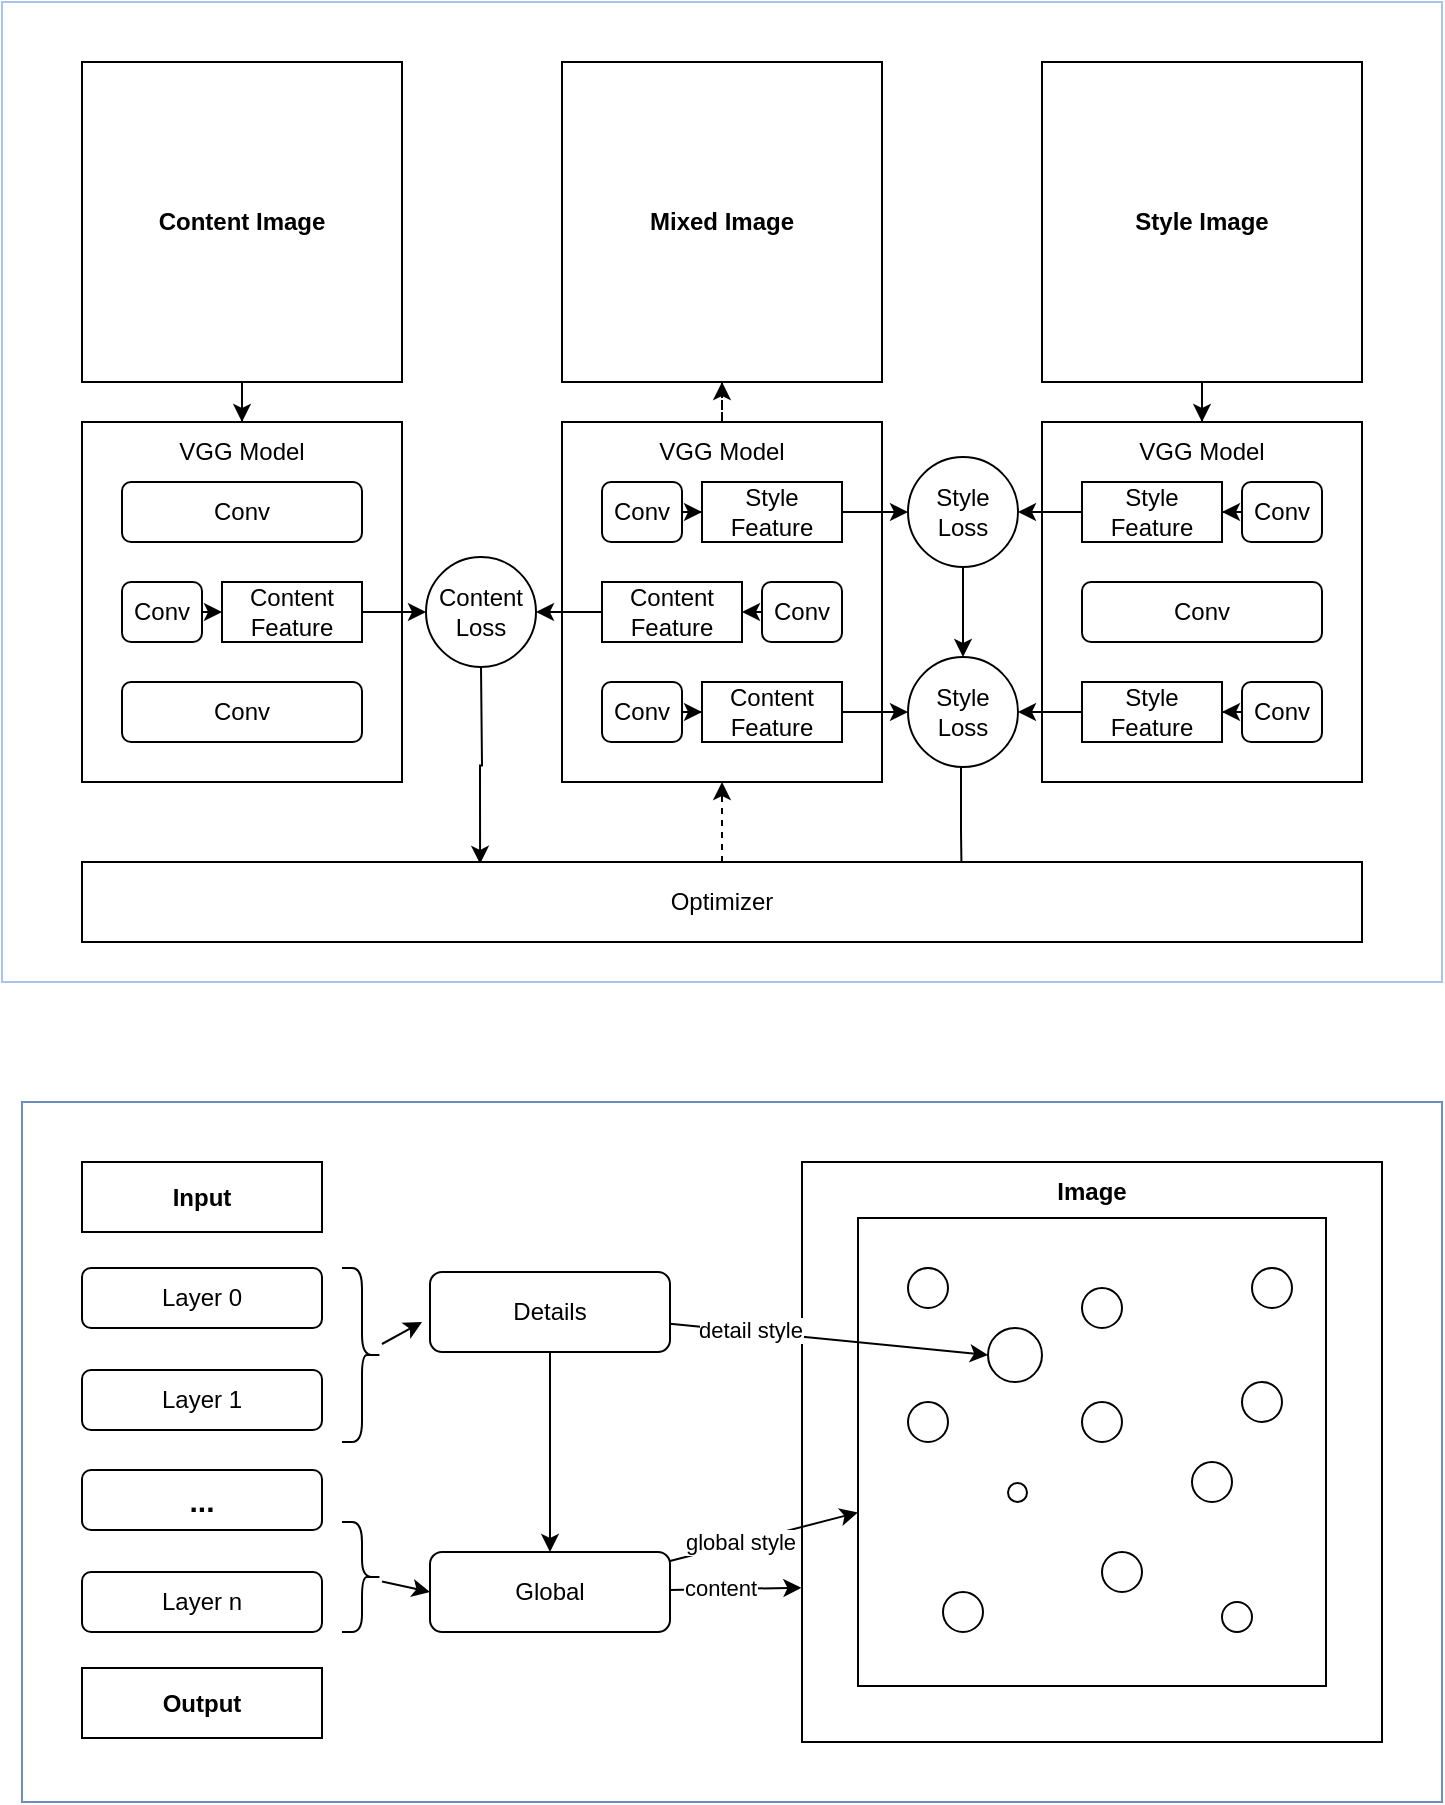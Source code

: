 <mxfile version="19.0.1" type="github">
  <diagram id="yqGWERbO555hpLCJ-JrG" name="Page-1">
    <mxGraphModel dx="981" dy="1695" grid="1" gridSize="10" guides="1" tooltips="1" connect="1" arrows="1" fold="1" page="1" pageScale="1" pageWidth="827" pageHeight="1169" math="0" shadow="0">
      <root>
        <mxCell id="0" />
        <mxCell id="1" parent="0" />
        <mxCell id="RNRMyxzMdMKmxtu0ftvV-38" value="" style="rounded=0;whiteSpace=wrap;html=1;fontSize=15;fillColor=#FFFFFF;strokeColor=#6c8ebf;" vertex="1" parent="1">
          <mxGeometry x="90" y="500" width="710" height="350" as="geometry" />
        </mxCell>
        <mxCell id="4FDiAa1K9qMOJ3eqF62x-72" value="" style="rounded=0;whiteSpace=wrap;html=1;strokeColor=#A9C4EB;fillColor=#FFFFFF;" parent="1" vertex="1">
          <mxGeometry x="80" y="-50" width="720" height="490" as="geometry" />
        </mxCell>
        <mxCell id="4FDiAa1K9qMOJ3eqF62x-71" style="edgeStyle=orthogonalEdgeStyle;rounded=0;orthogonalLoop=1;jettySize=auto;html=1;entryX=0.5;entryY=1;entryDx=0;entryDy=0;dashed=1;" parent="1" source="4FDiAa1K9qMOJ3eqF62x-8" target="4FDiAa1K9qMOJ3eqF62x-66" edge="1">
          <mxGeometry relative="1" as="geometry" />
        </mxCell>
        <mxCell id="4FDiAa1K9qMOJ3eqF62x-8" value="" style="rounded=0;whiteSpace=wrap;html=1;" parent="1" vertex="1">
          <mxGeometry x="360" y="160" width="160" height="180" as="geometry" />
        </mxCell>
        <mxCell id="4FDiAa1K9qMOJ3eqF62x-9" value="VGG Model" style="text;html=1;strokeColor=none;fillColor=none;align=center;verticalAlign=middle;whiteSpace=wrap;rounded=0;" parent="1" vertex="1">
          <mxGeometry x="395" y="160" width="90" height="30" as="geometry" />
        </mxCell>
        <mxCell id="4FDiAa1K9qMOJ3eqF62x-19" value="" style="edgeStyle=orthogonalEdgeStyle;rounded=0;orthogonalLoop=1;jettySize=auto;html=1;" parent="1" source="4FDiAa1K9qMOJ3eqF62x-10" target="4FDiAa1K9qMOJ3eqF62x-15" edge="1">
          <mxGeometry relative="1" as="geometry" />
        </mxCell>
        <mxCell id="4FDiAa1K9qMOJ3eqF62x-10" value="Conv" style="rounded=1;whiteSpace=wrap;html=1;" parent="1" vertex="1">
          <mxGeometry x="380" y="190" width="40" height="30" as="geometry" />
        </mxCell>
        <mxCell id="4FDiAa1K9qMOJ3eqF62x-30" value="" style="edgeStyle=orthogonalEdgeStyle;rounded=0;orthogonalLoop=1;jettySize=auto;html=1;entryX=1;entryY=0.5;entryDx=0;entryDy=0;" parent="1" source="4FDiAa1K9qMOJ3eqF62x-11" target="4FDiAa1K9qMOJ3eqF62x-14" edge="1">
          <mxGeometry relative="1" as="geometry">
            <mxPoint x="350" y="255" as="targetPoint" />
          </mxGeometry>
        </mxCell>
        <mxCell id="4FDiAa1K9qMOJ3eqF62x-11" value="Content Feature" style="rounded=0;whiteSpace=wrap;html=1;" parent="1" vertex="1">
          <mxGeometry x="380" y="240" width="70" height="30" as="geometry" />
        </mxCell>
        <mxCell id="4FDiAa1K9qMOJ3eqF62x-24" value="" style="edgeStyle=orthogonalEdgeStyle;rounded=0;orthogonalLoop=1;jettySize=auto;html=1;" parent="1" source="4FDiAa1K9qMOJ3eqF62x-12" edge="1">
          <mxGeometry relative="1" as="geometry">
            <mxPoint x="450" y="255" as="targetPoint" />
            <Array as="points">
              <mxPoint x="460" y="255" />
              <mxPoint x="460" y="255" />
            </Array>
          </mxGeometry>
        </mxCell>
        <mxCell id="4FDiAa1K9qMOJ3eqF62x-12" value="Conv" style="rounded=1;whiteSpace=wrap;html=1;" parent="1" vertex="1">
          <mxGeometry x="460" y="240" width="40" height="30" as="geometry" />
        </mxCell>
        <mxCell id="4FDiAa1K9qMOJ3eqF62x-25" value="" style="edgeStyle=orthogonalEdgeStyle;rounded=0;orthogonalLoop=1;jettySize=auto;html=1;" parent="1" source="4FDiAa1K9qMOJ3eqF62x-13" target="4FDiAa1K9qMOJ3eqF62x-16" edge="1">
          <mxGeometry relative="1" as="geometry" />
        </mxCell>
        <mxCell id="4FDiAa1K9qMOJ3eqF62x-13" value="Conv" style="rounded=1;whiteSpace=wrap;html=1;" parent="1" vertex="1">
          <mxGeometry x="380" y="290" width="40" height="30" as="geometry" />
        </mxCell>
        <mxCell id="4FDiAa1K9qMOJ3eqF62x-60" style="edgeStyle=orthogonalEdgeStyle;rounded=0;orthogonalLoop=1;jettySize=auto;html=1;entryX=0.311;entryY=0.023;entryDx=0;entryDy=0;entryPerimeter=0;" parent="1" target="4FDiAa1K9qMOJ3eqF62x-59" edge="1">
          <mxGeometry relative="1" as="geometry">
            <mxPoint x="319.5" y="282.5" as="sourcePoint" />
            <mxPoint x="317.12" y="398.68" as="targetPoint" />
          </mxGeometry>
        </mxCell>
        <mxCell id="4FDiAa1K9qMOJ3eqF62x-14" value="Content Loss" style="ellipse;whiteSpace=wrap;html=1;aspect=fixed;" parent="1" vertex="1">
          <mxGeometry x="292" y="227.5" width="55" height="55" as="geometry" />
        </mxCell>
        <mxCell id="4FDiAa1K9qMOJ3eqF62x-28" style="edgeStyle=orthogonalEdgeStyle;rounded=0;orthogonalLoop=1;jettySize=auto;html=1;entryX=0;entryY=0.5;entryDx=0;entryDy=0;" parent="1" source="4FDiAa1K9qMOJ3eqF62x-15" target="4FDiAa1K9qMOJ3eqF62x-26" edge="1">
          <mxGeometry relative="1" as="geometry">
            <mxPoint x="530" y="206" as="targetPoint" />
          </mxGeometry>
        </mxCell>
        <mxCell id="4FDiAa1K9qMOJ3eqF62x-15" value="Style Feature" style="rounded=0;whiteSpace=wrap;html=1;" parent="1" vertex="1">
          <mxGeometry x="430" y="190" width="70" height="30" as="geometry" />
        </mxCell>
        <mxCell id="4FDiAa1K9qMOJ3eqF62x-29" style="edgeStyle=orthogonalEdgeStyle;rounded=0;orthogonalLoop=1;jettySize=auto;html=1;entryX=0;entryY=0.5;entryDx=0;entryDy=0;" parent="1" source="4FDiAa1K9qMOJ3eqF62x-16" target="4FDiAa1K9qMOJ3eqF62x-27" edge="1">
          <mxGeometry relative="1" as="geometry">
            <mxPoint x="545" y="305" as="targetPoint" />
          </mxGeometry>
        </mxCell>
        <mxCell id="4FDiAa1K9qMOJ3eqF62x-16" value="Content Feature" style="rounded=0;whiteSpace=wrap;html=1;" parent="1" vertex="1">
          <mxGeometry x="430" y="290" width="70" height="30" as="geometry" />
        </mxCell>
        <mxCell id="4FDiAa1K9qMOJ3eqF62x-61" style="edgeStyle=orthogonalEdgeStyle;rounded=0;orthogonalLoop=1;jettySize=auto;html=1;entryX=0.5;entryY=0;entryDx=0;entryDy=0;" parent="1" source="4FDiAa1K9qMOJ3eqF62x-26" target="4FDiAa1K9qMOJ3eqF62x-27" edge="1">
          <mxGeometry relative="1" as="geometry" />
        </mxCell>
        <mxCell id="4FDiAa1K9qMOJ3eqF62x-26" value="Style Loss" style="ellipse;whiteSpace=wrap;html=1;aspect=fixed;" parent="1" vertex="1">
          <mxGeometry x="533" y="177.5" width="55" height="55" as="geometry" />
        </mxCell>
        <mxCell id="4FDiAa1K9qMOJ3eqF62x-62" style="edgeStyle=orthogonalEdgeStyle;rounded=0;orthogonalLoop=1;jettySize=auto;html=1;entryX=0.689;entryY=-0.046;entryDx=0;entryDy=0;entryPerimeter=0;" parent="1" edge="1">
          <mxGeometry relative="1" as="geometry">
            <mxPoint x="559.5" y="332.5" as="sourcePoint" />
            <mxPoint x="559.96" y="398.16" as="targetPoint" />
            <Array as="points">
              <mxPoint x="560" y="365" />
            </Array>
          </mxGeometry>
        </mxCell>
        <mxCell id="4FDiAa1K9qMOJ3eqF62x-27" value="Style Loss" style="ellipse;whiteSpace=wrap;html=1;aspect=fixed;" parent="1" vertex="1">
          <mxGeometry x="533" y="277.5" width="55" height="55" as="geometry" />
        </mxCell>
        <mxCell id="4FDiAa1K9qMOJ3eqF62x-33" value="" style="rounded=0;whiteSpace=wrap;html=1;" parent="1" vertex="1">
          <mxGeometry x="600" y="160" width="160" height="180" as="geometry" />
        </mxCell>
        <mxCell id="4FDiAa1K9qMOJ3eqF62x-34" value="VGG Model" style="text;html=1;strokeColor=none;fillColor=none;align=center;verticalAlign=middle;whiteSpace=wrap;rounded=0;" parent="1" vertex="1">
          <mxGeometry x="635" y="160" width="90" height="30" as="geometry" />
        </mxCell>
        <mxCell id="4FDiAa1K9qMOJ3eqF62x-35" value="" style="edgeStyle=orthogonalEdgeStyle;rounded=0;orthogonalLoop=1;jettySize=auto;html=1;entryX=1;entryY=0.5;entryDx=0;entryDy=0;" parent="1" source="4FDiAa1K9qMOJ3eqF62x-36" target="4FDiAa1K9qMOJ3eqF62x-44" edge="1">
          <mxGeometry relative="1" as="geometry">
            <mxPoint x="700" y="205" as="targetPoint" />
          </mxGeometry>
        </mxCell>
        <mxCell id="4FDiAa1K9qMOJ3eqF62x-36" value="Conv" style="rounded=1;whiteSpace=wrap;html=1;" parent="1" vertex="1">
          <mxGeometry x="700" y="190" width="40" height="30" as="geometry" />
        </mxCell>
        <mxCell id="4FDiAa1K9qMOJ3eqF62x-40" value="Conv" style="rounded=1;whiteSpace=wrap;html=1;" parent="1" vertex="1">
          <mxGeometry x="620" y="240" width="120" height="30" as="geometry" />
        </mxCell>
        <mxCell id="4FDiAa1K9qMOJ3eqF62x-51" value="" style="edgeStyle=orthogonalEdgeStyle;rounded=0;orthogonalLoop=1;jettySize=auto;html=1;" parent="1" source="4FDiAa1K9qMOJ3eqF62x-44" target="4FDiAa1K9qMOJ3eqF62x-26" edge="1">
          <mxGeometry relative="1" as="geometry" />
        </mxCell>
        <mxCell id="4FDiAa1K9qMOJ3eqF62x-44" value="Style Feature" style="rounded=0;whiteSpace=wrap;html=1;" parent="1" vertex="1">
          <mxGeometry x="620" y="190" width="70" height="30" as="geometry" />
        </mxCell>
        <mxCell id="4FDiAa1K9qMOJ3eqF62x-48" value="" style="edgeStyle=orthogonalEdgeStyle;rounded=0;orthogonalLoop=1;jettySize=auto;html=1;" parent="1" source="4FDiAa1K9qMOJ3eqF62x-49" target="4FDiAa1K9qMOJ3eqF62x-50" edge="1">
          <mxGeometry relative="1" as="geometry" />
        </mxCell>
        <mxCell id="4FDiAa1K9qMOJ3eqF62x-49" value="Conv" style="rounded=1;whiteSpace=wrap;html=1;" parent="1" vertex="1">
          <mxGeometry x="700" y="290" width="40" height="30" as="geometry" />
        </mxCell>
        <mxCell id="4FDiAa1K9qMOJ3eqF62x-52" value="" style="edgeStyle=orthogonalEdgeStyle;rounded=0;orthogonalLoop=1;jettySize=auto;html=1;" parent="1" source="4FDiAa1K9qMOJ3eqF62x-50" target="4FDiAa1K9qMOJ3eqF62x-27" edge="1">
          <mxGeometry relative="1" as="geometry" />
        </mxCell>
        <mxCell id="4FDiAa1K9qMOJ3eqF62x-50" value="Style Feature" style="rounded=0;whiteSpace=wrap;html=1;" parent="1" vertex="1">
          <mxGeometry x="620" y="290" width="70" height="30" as="geometry" />
        </mxCell>
        <mxCell id="4FDiAa1K9qMOJ3eqF62x-53" value="" style="group" parent="1" vertex="1" connectable="0">
          <mxGeometry x="120" y="160" width="160" height="180" as="geometry" />
        </mxCell>
        <mxCell id="4FDiAa1K9qMOJ3eqF62x-1" value="" style="rounded=0;whiteSpace=wrap;html=1;" parent="4FDiAa1K9qMOJ3eqF62x-53" vertex="1">
          <mxGeometry width="160" height="180" as="geometry" />
        </mxCell>
        <mxCell id="4FDiAa1K9qMOJ3eqF62x-3" value="VGG Model" style="text;html=1;strokeColor=none;fillColor=none;align=center;verticalAlign=middle;whiteSpace=wrap;rounded=0;" parent="4FDiAa1K9qMOJ3eqF62x-53" vertex="1">
          <mxGeometry x="35" width="90" height="30" as="geometry" />
        </mxCell>
        <mxCell id="4FDiAa1K9qMOJ3eqF62x-4" value="Conv" style="rounded=1;whiteSpace=wrap;html=1;" parent="4FDiAa1K9qMOJ3eqF62x-53" vertex="1">
          <mxGeometry x="20" y="30" width="120" height="30" as="geometry" />
        </mxCell>
        <mxCell id="4FDiAa1K9qMOJ3eqF62x-6" value="Content Feature" style="rounded=0;whiteSpace=wrap;html=1;" parent="4FDiAa1K9qMOJ3eqF62x-53" vertex="1">
          <mxGeometry x="70" y="80" width="70" height="30" as="geometry" />
        </mxCell>
        <mxCell id="4FDiAa1K9qMOJ3eqF62x-32" value="" style="edgeStyle=orthogonalEdgeStyle;rounded=0;orthogonalLoop=1;jettySize=auto;html=1;entryX=0;entryY=0.5;entryDx=0;entryDy=0;" parent="4FDiAa1K9qMOJ3eqF62x-53" source="4FDiAa1K9qMOJ3eqF62x-5" target="4FDiAa1K9qMOJ3eqF62x-6" edge="1">
          <mxGeometry relative="1" as="geometry">
            <Array as="points">
              <mxPoint x="60" y="95" />
              <mxPoint x="60" y="95" />
            </Array>
          </mxGeometry>
        </mxCell>
        <mxCell id="4FDiAa1K9qMOJ3eqF62x-5" value="Conv" style="rounded=1;whiteSpace=wrap;html=1;" parent="4FDiAa1K9qMOJ3eqF62x-53" vertex="1">
          <mxGeometry x="20" y="80" width="40" height="30" as="geometry" />
        </mxCell>
        <mxCell id="4FDiAa1K9qMOJ3eqF62x-7" value="Conv" style="rounded=1;whiteSpace=wrap;html=1;" parent="4FDiAa1K9qMOJ3eqF62x-53" vertex="1">
          <mxGeometry x="20" y="130" width="120" height="30" as="geometry" />
        </mxCell>
        <mxCell id="4FDiAa1K9qMOJ3eqF62x-57" value="" style="edgeStyle=orthogonalEdgeStyle;rounded=0;orthogonalLoop=1;jettySize=auto;html=1;" parent="1" source="4FDiAa1K9qMOJ3eqF62x-6" target="4FDiAa1K9qMOJ3eqF62x-14" edge="1">
          <mxGeometry relative="1" as="geometry" />
        </mxCell>
        <mxCell id="4FDiAa1K9qMOJ3eqF62x-63" style="edgeStyle=orthogonalEdgeStyle;rounded=0;orthogonalLoop=1;jettySize=auto;html=1;dashed=1;" parent="1" source="4FDiAa1K9qMOJ3eqF62x-59" edge="1">
          <mxGeometry relative="1" as="geometry">
            <mxPoint x="440" y="340" as="targetPoint" />
          </mxGeometry>
        </mxCell>
        <mxCell id="4FDiAa1K9qMOJ3eqF62x-59" value="Optimizer" style="rounded=0;whiteSpace=wrap;html=1;" parent="1" vertex="1">
          <mxGeometry x="120" y="380" width="640" height="40" as="geometry" />
        </mxCell>
        <mxCell id="4FDiAa1K9qMOJ3eqF62x-69" style="edgeStyle=orthogonalEdgeStyle;rounded=0;orthogonalLoop=1;jettySize=auto;html=1;entryX=0.5;entryY=0;entryDx=0;entryDy=0;" parent="1" source="4FDiAa1K9qMOJ3eqF62x-65" target="4FDiAa1K9qMOJ3eqF62x-3" edge="1">
          <mxGeometry relative="1" as="geometry" />
        </mxCell>
        <mxCell id="4FDiAa1K9qMOJ3eqF62x-65" value="&lt;b&gt;Content Image&lt;/b&gt;" style="whiteSpace=wrap;html=1;aspect=fixed;" parent="1" vertex="1">
          <mxGeometry x="120" y="-20" width="160" height="160" as="geometry" />
        </mxCell>
        <mxCell id="4FDiAa1K9qMOJ3eqF62x-66" value="&lt;b&gt;Mixed Image&lt;/b&gt;" style="whiteSpace=wrap;html=1;aspect=fixed;" parent="1" vertex="1">
          <mxGeometry x="360" y="-20" width="160" height="160" as="geometry" />
        </mxCell>
        <mxCell id="4FDiAa1K9qMOJ3eqF62x-70" style="edgeStyle=orthogonalEdgeStyle;rounded=0;orthogonalLoop=1;jettySize=auto;html=1;entryX=0.5;entryY=0;entryDx=0;entryDy=0;" parent="1" source="4FDiAa1K9qMOJ3eqF62x-67" target="4FDiAa1K9qMOJ3eqF62x-34" edge="1">
          <mxGeometry relative="1" as="geometry" />
        </mxCell>
        <mxCell id="4FDiAa1K9qMOJ3eqF62x-67" value="&lt;b&gt;Style Image&lt;/b&gt;" style="whiteSpace=wrap;html=1;aspect=fixed;" parent="1" vertex="1">
          <mxGeometry x="600" y="-20" width="160" height="160" as="geometry" />
        </mxCell>
        <mxCell id="RNRMyxzMdMKmxtu0ftvV-9" style="edgeStyle=orthogonalEdgeStyle;rounded=0;orthogonalLoop=1;jettySize=auto;html=1;entryX=0.5;entryY=0;entryDx=0;entryDy=0;" edge="1" parent="1" source="RNRMyxzMdMKmxtu0ftvV-1" target="RNRMyxzMdMKmxtu0ftvV-6">
          <mxGeometry relative="1" as="geometry">
            <mxPoint x="354" y="720" as="targetPoint" />
          </mxGeometry>
        </mxCell>
        <mxCell id="RNRMyxzMdMKmxtu0ftvV-1" value="Details" style="rounded=1;whiteSpace=wrap;html=1;" vertex="1" parent="1">
          <mxGeometry x="294" y="585" width="120" height="40" as="geometry" />
        </mxCell>
        <mxCell id="RNRMyxzMdMKmxtu0ftvV-2" value="Layer 0" style="rounded=1;whiteSpace=wrap;html=1;" vertex="1" parent="1">
          <mxGeometry x="120" y="583" width="120" height="30" as="geometry" />
        </mxCell>
        <mxCell id="RNRMyxzMdMKmxtu0ftvV-3" value="Layer 1" style="rounded=1;whiteSpace=wrap;html=1;" vertex="1" parent="1">
          <mxGeometry x="120" y="634" width="120" height="30" as="geometry" />
        </mxCell>
        <mxCell id="RNRMyxzMdMKmxtu0ftvV-4" value="&lt;b&gt;&lt;font style=&quot;font-size: 15px;&quot;&gt;...&lt;/font&gt;&lt;/b&gt;" style="rounded=1;whiteSpace=wrap;html=1;" vertex="1" parent="1">
          <mxGeometry x="120" y="684" width="120" height="30" as="geometry" />
        </mxCell>
        <mxCell id="RNRMyxzMdMKmxtu0ftvV-5" value="Layer n" style="rounded=1;whiteSpace=wrap;html=1;" vertex="1" parent="1">
          <mxGeometry x="120" y="735" width="120" height="30" as="geometry" />
        </mxCell>
        <mxCell id="RNRMyxzMdMKmxtu0ftvV-31" style="edgeStyle=none;rounded=0;orthogonalLoop=1;jettySize=auto;html=1;entryX=-0.001;entryY=0.734;entryDx=0;entryDy=0;entryPerimeter=0;" edge="1" parent="1" source="RNRMyxzMdMKmxtu0ftvV-6" target="RNRMyxzMdMKmxtu0ftvV-10">
          <mxGeometry relative="1" as="geometry" />
        </mxCell>
        <mxCell id="RNRMyxzMdMKmxtu0ftvV-32" value="content" style="edgeLabel;html=1;align=center;verticalAlign=middle;resizable=0;points=[];" vertex="1" connectable="0" parent="RNRMyxzMdMKmxtu0ftvV-31">
          <mxGeometry x="-0.239" y="1" relative="1" as="geometry">
            <mxPoint as="offset" />
          </mxGeometry>
        </mxCell>
        <mxCell id="RNRMyxzMdMKmxtu0ftvV-6" value="Global" style="rounded=1;whiteSpace=wrap;html=1;" vertex="1" parent="1">
          <mxGeometry x="294" y="725" width="120" height="40" as="geometry" />
        </mxCell>
        <mxCell id="RNRMyxzMdMKmxtu0ftvV-7" value="&lt;b&gt;Input&lt;/b&gt;" style="rounded=0;whiteSpace=wrap;html=1;" vertex="1" parent="1">
          <mxGeometry x="120" y="530" width="120" height="35" as="geometry" />
        </mxCell>
        <mxCell id="RNRMyxzMdMKmxtu0ftvV-8" value="&lt;b&gt;Output&lt;/b&gt;" style="rounded=0;whiteSpace=wrap;html=1;" vertex="1" parent="1">
          <mxGeometry x="120" y="783" width="120" height="35" as="geometry" />
        </mxCell>
        <mxCell id="RNRMyxzMdMKmxtu0ftvV-10" value="" style="whiteSpace=wrap;html=1;aspect=fixed;" vertex="1" parent="1">
          <mxGeometry x="480" y="530" width="290" height="290" as="geometry" />
        </mxCell>
        <mxCell id="RNRMyxzMdMKmxtu0ftvV-11" value="" style="whiteSpace=wrap;html=1;aspect=fixed;" vertex="1" parent="1">
          <mxGeometry x="508" y="558" width="234" height="234" as="geometry" />
        </mxCell>
        <mxCell id="RNRMyxzMdMKmxtu0ftvV-13" value="" style="ellipse;whiteSpace=wrap;html=1;aspect=fixed;" vertex="1" parent="1">
          <mxGeometry x="533" y="583" width="20" height="20" as="geometry" />
        </mxCell>
        <mxCell id="RNRMyxzMdMKmxtu0ftvV-14" value="" style="ellipse;whiteSpace=wrap;html=1;aspect=fixed;" vertex="1" parent="1">
          <mxGeometry x="620" y="650" width="20" height="20" as="geometry" />
        </mxCell>
        <mxCell id="RNRMyxzMdMKmxtu0ftvV-15" value="" style="ellipse;whiteSpace=wrap;html=1;aspect=fixed;" vertex="1" parent="1">
          <mxGeometry x="533" y="650" width="20" height="20" as="geometry" />
        </mxCell>
        <mxCell id="RNRMyxzMdMKmxtu0ftvV-16" value="" style="ellipse;whiteSpace=wrap;html=1;aspect=fixed;" vertex="1" parent="1">
          <mxGeometry x="550.5" y="745" width="20" height="20" as="geometry" />
        </mxCell>
        <mxCell id="RNRMyxzMdMKmxtu0ftvV-17" value="" style="ellipse;whiteSpace=wrap;html=1;aspect=fixed;" vertex="1" parent="1">
          <mxGeometry x="700" y="640" width="20" height="20" as="geometry" />
        </mxCell>
        <mxCell id="RNRMyxzMdMKmxtu0ftvV-18" value="" style="ellipse;whiteSpace=wrap;html=1;aspect=fixed;" vertex="1" parent="1">
          <mxGeometry x="705" y="583" width="20" height="20" as="geometry" />
        </mxCell>
        <mxCell id="RNRMyxzMdMKmxtu0ftvV-22" value="" style="ellipse;whiteSpace=wrap;html=1;aspect=fixed;" vertex="1" parent="1">
          <mxGeometry x="630" y="725" width="20" height="20" as="geometry" />
        </mxCell>
        <mxCell id="RNRMyxzMdMKmxtu0ftvV-23" value="" style="ellipse;whiteSpace=wrap;html=1;aspect=fixed;" vertex="1" parent="1">
          <mxGeometry x="675" y="680" width="20" height="20" as="geometry" />
        </mxCell>
        <mxCell id="RNRMyxzMdMKmxtu0ftvV-24" value="" style="ellipse;whiteSpace=wrap;html=1;aspect=fixed;" vertex="1" parent="1">
          <mxGeometry x="573" y="613" width="27" height="27" as="geometry" />
        </mxCell>
        <mxCell id="RNRMyxzMdMKmxtu0ftvV-25" value="" style="ellipse;whiteSpace=wrap;html=1;aspect=fixed;" vertex="1" parent="1">
          <mxGeometry x="583" y="690.5" width="9.5" height="9.5" as="geometry" />
        </mxCell>
        <mxCell id="RNRMyxzMdMKmxtu0ftvV-26" value="" style="ellipse;whiteSpace=wrap;html=1;aspect=fixed;" vertex="1" parent="1">
          <mxGeometry x="690" y="750" width="15" height="15" as="geometry" />
        </mxCell>
        <mxCell id="RNRMyxzMdMKmxtu0ftvV-27" value="" style="ellipse;whiteSpace=wrap;html=1;aspect=fixed;" vertex="1" parent="1">
          <mxGeometry x="620" y="593" width="20" height="20" as="geometry" />
        </mxCell>
        <mxCell id="RNRMyxzMdMKmxtu0ftvV-12" style="rounded=0;orthogonalLoop=1;jettySize=auto;html=1;entryX=0;entryY=0.5;entryDx=0;entryDy=0;" edge="1" parent="1" source="RNRMyxzMdMKmxtu0ftvV-1" target="RNRMyxzMdMKmxtu0ftvV-24">
          <mxGeometry relative="1" as="geometry" />
        </mxCell>
        <mxCell id="RNRMyxzMdMKmxtu0ftvV-29" value="detail style" style="edgeLabel;html=1;align=center;verticalAlign=middle;resizable=0;points=[];" vertex="1" connectable="0" parent="RNRMyxzMdMKmxtu0ftvV-12">
          <mxGeometry x="-0.505" y="1" relative="1" as="geometry">
            <mxPoint as="offset" />
          </mxGeometry>
        </mxCell>
        <mxCell id="RNRMyxzMdMKmxtu0ftvV-28" style="edgeStyle=none;rounded=0;orthogonalLoop=1;jettySize=auto;html=1;" edge="1" parent="1" source="RNRMyxzMdMKmxtu0ftvV-6" target="RNRMyxzMdMKmxtu0ftvV-11">
          <mxGeometry relative="1" as="geometry" />
        </mxCell>
        <mxCell id="RNRMyxzMdMKmxtu0ftvV-30" value="global style" style="edgeLabel;html=1;align=center;verticalAlign=middle;resizable=0;points=[];" vertex="1" connectable="0" parent="RNRMyxzMdMKmxtu0ftvV-28">
          <mxGeometry x="-0.243" y="1" relative="1" as="geometry">
            <mxPoint as="offset" />
          </mxGeometry>
        </mxCell>
        <mxCell id="RNRMyxzMdMKmxtu0ftvV-33" value="&lt;b&gt;Image&lt;/b&gt;" style="text;html=1;strokeColor=none;fillColor=none;align=center;verticalAlign=middle;whiteSpace=wrap;rounded=0;" vertex="1" parent="1">
          <mxGeometry x="595" y="530" width="60" height="30" as="geometry" />
        </mxCell>
        <mxCell id="RNRMyxzMdMKmxtu0ftvV-35" style="edgeStyle=none;rounded=0;orthogonalLoop=1;jettySize=auto;html=1;fontSize=15;" edge="1" parent="1" source="RNRMyxzMdMKmxtu0ftvV-34">
          <mxGeometry relative="1" as="geometry">
            <mxPoint x="290" y="610" as="targetPoint" />
          </mxGeometry>
        </mxCell>
        <mxCell id="RNRMyxzMdMKmxtu0ftvV-34" value="" style="shape=curlyBracket;whiteSpace=wrap;html=1;rounded=1;flipH=1;fontSize=15;" vertex="1" parent="1">
          <mxGeometry x="250" y="583" width="20" height="87" as="geometry" />
        </mxCell>
        <mxCell id="RNRMyxzMdMKmxtu0ftvV-37" style="edgeStyle=none;rounded=0;orthogonalLoop=1;jettySize=auto;html=1;entryX=0;entryY=0.5;entryDx=0;entryDy=0;fontSize=15;" edge="1" parent="1" source="RNRMyxzMdMKmxtu0ftvV-36" target="RNRMyxzMdMKmxtu0ftvV-6">
          <mxGeometry relative="1" as="geometry" />
        </mxCell>
        <mxCell id="RNRMyxzMdMKmxtu0ftvV-36" value="" style="shape=curlyBracket;whiteSpace=wrap;html=1;rounded=1;flipH=1;fontSize=15;" vertex="1" parent="1">
          <mxGeometry x="250" y="710" width="20" height="55" as="geometry" />
        </mxCell>
      </root>
    </mxGraphModel>
  </diagram>
</mxfile>
